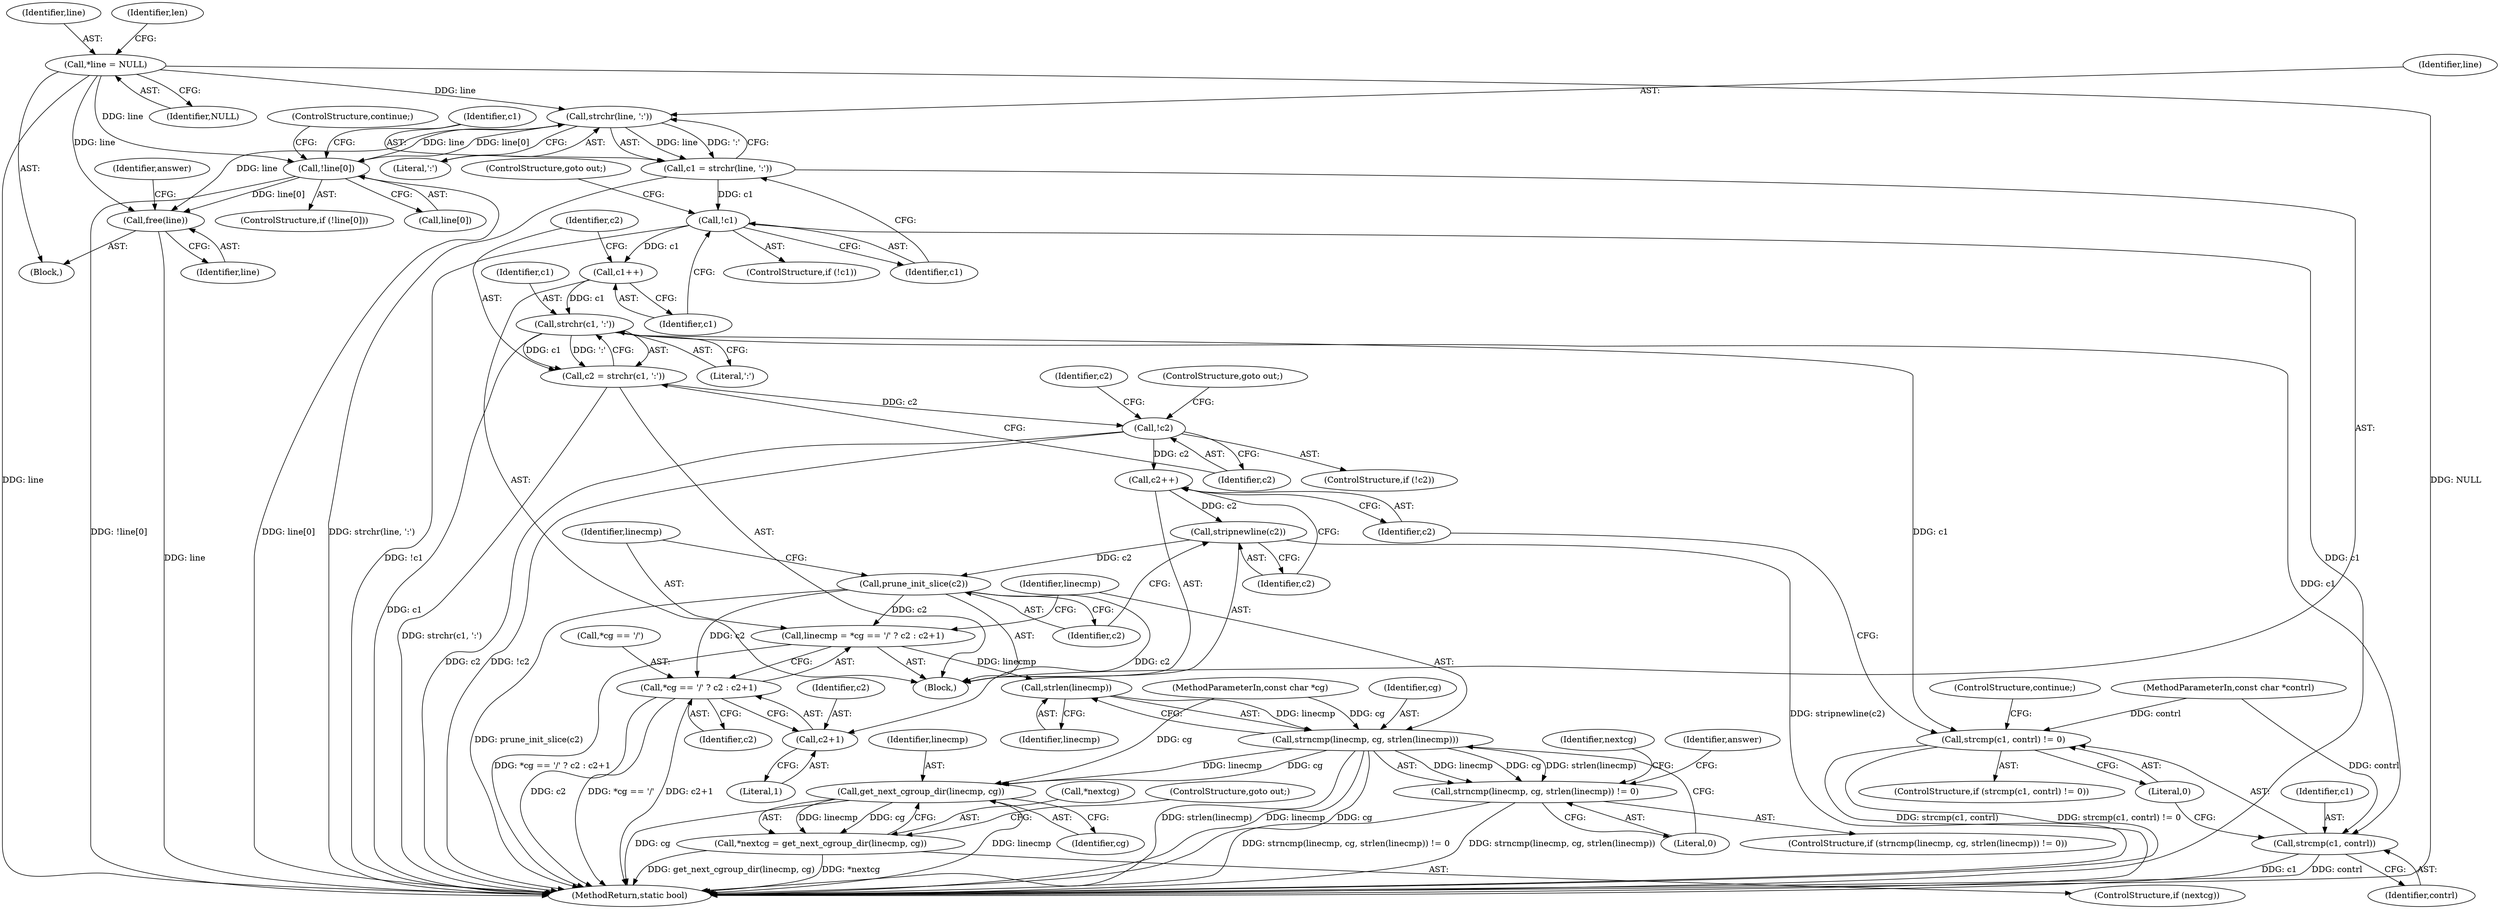 digraph "1_lxcfs_a8b6c3e0537e90fba3c55910fd1b7229d54a60a7@API" {
"1000170" [label="(Call,strchr(line, ':'))"];
"1000163" [label="(Call,!line[0])"];
"1000114" [label="(Call,*line = NULL)"];
"1000170" [label="(Call,strchr(line, ':'))"];
"1000168" [label="(Call,c1 = strchr(line, ':'))"];
"1000174" [label="(Call,!c1)"];
"1000177" [label="(Call,c1++)"];
"1000181" [label="(Call,strchr(c1, ':'))"];
"1000179" [label="(Call,c2 = strchr(c1, ':'))"];
"1000185" [label="(Call,!c2)"];
"1000199" [label="(Call,c2++)"];
"1000201" [label="(Call,stripnewline(c2))"];
"1000203" [label="(Call,prune_init_slice(c2))"];
"1000205" [label="(Call,linecmp = *cg == '/' ? c2 : c2+1)"];
"1000221" [label="(Call,strlen(linecmp))"];
"1000218" [label="(Call,strncmp(linecmp, cg, strlen(linecmp)))"];
"1000217" [label="(Call,strncmp(linecmp, cg, strlen(linecmp)) != 0)"];
"1000230" [label="(Call,get_next_cgroup_dir(linecmp, cg))"];
"1000227" [label="(Call,*nextcg = get_next_cgroup_dir(linecmp, cg))"];
"1000207" [label="(Call,*cg == '/' ? c2 : c2+1)"];
"1000213" [label="(Call,c2+1)"];
"1000193" [label="(Call,strcmp(c1, contrl) != 0)"];
"1000194" [label="(Call,strcmp(c1, contrl))"];
"1000241" [label="(Call,free(line))"];
"1000180" [label="(Identifier,c2)"];
"1000241" [label="(Call,free(line))"];
"1000114" [label="(Call,*line = NULL)"];
"1000169" [label="(Identifier,c1)"];
"1000201" [label="(Call,stripnewline(c2))"];
"1000186" [label="(Identifier,c2)"];
"1000221" [label="(Call,strlen(linecmp))"];
"1000232" [label="(Identifier,cg)"];
"1000184" [label="(ControlStructure,if (!c2))"];
"1000179" [label="(Call,c2 = strchr(c1, ':'))"];
"1000167" [label="(ControlStructure,continue;)"];
"1000213" [label="(Call,c2+1)"];
"1000172" [label="(Literal,':')"];
"1000217" [label="(Call,strncmp(linecmp, cg, strlen(linecmp)) != 0)"];
"1000227" [label="(Call,*nextcg = get_next_cgroup_dir(linecmp, cg))"];
"1000226" [label="(Identifier,nextcg)"];
"1000228" [label="(Call,*nextcg)"];
"1000214" [label="(Identifier,c2)"];
"1000219" [label="(Identifier,linecmp)"];
"1000216" [label="(ControlStructure,if (strncmp(linecmp, cg, strlen(linecmp)) != 0))"];
"1000104" [label="(MethodParameterIn,const char *cg)"];
"1000193" [label="(Call,strcmp(c1, contrl) != 0)"];
"1000245" [label="(MethodReturn,static bool)"];
"1000174" [label="(Call,!c1)"];
"1000116" [label="(Identifier,NULL)"];
"1000178" [label="(Identifier,c1)"];
"1000204" [label="(Identifier,c2)"];
"1000230" [label="(Call,get_next_cgroup_dir(linecmp, cg))"];
"1000215" [label="(Literal,1)"];
"1000199" [label="(Call,c2++)"];
"1000233" [label="(ControlStructure,goto out;)"];
"1000177" [label="(Call,c1++)"];
"1000181" [label="(Call,strchr(c1, ':'))"];
"1000115" [label="(Identifier,line)"];
"1000196" [label="(Identifier,contrl)"];
"1000212" [label="(Identifier,c2)"];
"1000225" [label="(ControlStructure,if (nextcg))"];
"1000235" [label="(Identifier,answer)"];
"1000187" [label="(ControlStructure,goto out;)"];
"1000200" [label="(Identifier,c2)"];
"1000220" [label="(Identifier,cg)"];
"1000164" [label="(Call,line[0])"];
"1000198" [label="(ControlStructure,continue;)"];
"1000163" [label="(Call,!line[0])"];
"1000231" [label="(Identifier,linecmp)"];
"1000103" [label="(MethodParameterIn,const char *contrl)"];
"1000195" [label="(Identifier,c1)"];
"1000207" [label="(Call,*cg == '/' ? c2 : c2+1)"];
"1000185" [label="(Call,!c2)"];
"1000175" [label="(Identifier,c1)"];
"1000194" [label="(Call,strcmp(c1, contrl))"];
"1000203" [label="(Call,prune_init_slice(c2))"];
"1000170" [label="(Call,strchr(line, ':'))"];
"1000176" [label="(ControlStructure,goto out;)"];
"1000173" [label="(ControlStructure,if (!c1))"];
"1000208" [label="(Call,*cg == '/')"];
"1000205" [label="(Call,linecmp = *cg == '/' ? c2 : c2+1)"];
"1000192" [label="(ControlStructure,if (strcmp(c1, contrl) != 0))"];
"1000244" [label="(Identifier,answer)"];
"1000158" [label="(Block,)"];
"1000197" [label="(Literal,0)"];
"1000222" [label="(Identifier,linecmp)"];
"1000182" [label="(Identifier,c1)"];
"1000202" [label="(Identifier,c2)"];
"1000242" [label="(Identifier,line)"];
"1000171" [label="(Identifier,line)"];
"1000168" [label="(Call,c1 = strchr(line, ':'))"];
"1000119" [label="(Identifier,len)"];
"1000183" [label="(Literal,':')"];
"1000190" [label="(Identifier,c2)"];
"1000162" [label="(ControlStructure,if (!line[0]))"];
"1000218" [label="(Call,strncmp(linecmp, cg, strlen(linecmp)))"];
"1000223" [label="(Literal,0)"];
"1000206" [label="(Identifier,linecmp)"];
"1000106" [label="(Block,)"];
"1000170" -> "1000168"  [label="AST: "];
"1000170" -> "1000172"  [label="CFG: "];
"1000171" -> "1000170"  [label="AST: "];
"1000172" -> "1000170"  [label="AST: "];
"1000168" -> "1000170"  [label="CFG: "];
"1000170" -> "1000163"  [label="DDG: line"];
"1000170" -> "1000168"  [label="DDG: line"];
"1000170" -> "1000168"  [label="DDG: ':'"];
"1000163" -> "1000170"  [label="DDG: line[0]"];
"1000114" -> "1000170"  [label="DDG: line"];
"1000170" -> "1000241"  [label="DDG: line"];
"1000163" -> "1000162"  [label="AST: "];
"1000163" -> "1000164"  [label="CFG: "];
"1000164" -> "1000163"  [label="AST: "];
"1000167" -> "1000163"  [label="CFG: "];
"1000169" -> "1000163"  [label="CFG: "];
"1000163" -> "1000245"  [label="DDG: line[0]"];
"1000163" -> "1000245"  [label="DDG: !line[0]"];
"1000114" -> "1000163"  [label="DDG: line"];
"1000163" -> "1000241"  [label="DDG: line[0]"];
"1000114" -> "1000106"  [label="AST: "];
"1000114" -> "1000116"  [label="CFG: "];
"1000115" -> "1000114"  [label="AST: "];
"1000116" -> "1000114"  [label="AST: "];
"1000119" -> "1000114"  [label="CFG: "];
"1000114" -> "1000245"  [label="DDG: line"];
"1000114" -> "1000245"  [label="DDG: NULL"];
"1000114" -> "1000241"  [label="DDG: line"];
"1000168" -> "1000158"  [label="AST: "];
"1000169" -> "1000168"  [label="AST: "];
"1000175" -> "1000168"  [label="CFG: "];
"1000168" -> "1000245"  [label="DDG: strchr(line, ':')"];
"1000168" -> "1000174"  [label="DDG: c1"];
"1000174" -> "1000173"  [label="AST: "];
"1000174" -> "1000175"  [label="CFG: "];
"1000175" -> "1000174"  [label="AST: "];
"1000176" -> "1000174"  [label="CFG: "];
"1000178" -> "1000174"  [label="CFG: "];
"1000174" -> "1000245"  [label="DDG: !c1"];
"1000174" -> "1000245"  [label="DDG: c1"];
"1000174" -> "1000177"  [label="DDG: c1"];
"1000177" -> "1000158"  [label="AST: "];
"1000177" -> "1000178"  [label="CFG: "];
"1000178" -> "1000177"  [label="AST: "];
"1000180" -> "1000177"  [label="CFG: "];
"1000177" -> "1000181"  [label="DDG: c1"];
"1000181" -> "1000179"  [label="AST: "];
"1000181" -> "1000183"  [label="CFG: "];
"1000182" -> "1000181"  [label="AST: "];
"1000183" -> "1000181"  [label="AST: "];
"1000179" -> "1000181"  [label="CFG: "];
"1000181" -> "1000245"  [label="DDG: c1"];
"1000181" -> "1000179"  [label="DDG: c1"];
"1000181" -> "1000179"  [label="DDG: ':'"];
"1000181" -> "1000193"  [label="DDG: c1"];
"1000181" -> "1000194"  [label="DDG: c1"];
"1000179" -> "1000158"  [label="AST: "];
"1000180" -> "1000179"  [label="AST: "];
"1000186" -> "1000179"  [label="CFG: "];
"1000179" -> "1000245"  [label="DDG: strchr(c1, ':')"];
"1000179" -> "1000185"  [label="DDG: c2"];
"1000185" -> "1000184"  [label="AST: "];
"1000185" -> "1000186"  [label="CFG: "];
"1000186" -> "1000185"  [label="AST: "];
"1000187" -> "1000185"  [label="CFG: "];
"1000190" -> "1000185"  [label="CFG: "];
"1000185" -> "1000245"  [label="DDG: !c2"];
"1000185" -> "1000245"  [label="DDG: c2"];
"1000185" -> "1000199"  [label="DDG: c2"];
"1000199" -> "1000158"  [label="AST: "];
"1000199" -> "1000200"  [label="CFG: "];
"1000200" -> "1000199"  [label="AST: "];
"1000202" -> "1000199"  [label="CFG: "];
"1000199" -> "1000201"  [label="DDG: c2"];
"1000201" -> "1000158"  [label="AST: "];
"1000201" -> "1000202"  [label="CFG: "];
"1000202" -> "1000201"  [label="AST: "];
"1000204" -> "1000201"  [label="CFG: "];
"1000201" -> "1000245"  [label="DDG: stripnewline(c2)"];
"1000201" -> "1000203"  [label="DDG: c2"];
"1000203" -> "1000158"  [label="AST: "];
"1000203" -> "1000204"  [label="CFG: "];
"1000204" -> "1000203"  [label="AST: "];
"1000206" -> "1000203"  [label="CFG: "];
"1000203" -> "1000245"  [label="DDG: prune_init_slice(c2)"];
"1000203" -> "1000205"  [label="DDG: c2"];
"1000203" -> "1000207"  [label="DDG: c2"];
"1000203" -> "1000213"  [label="DDG: c2"];
"1000205" -> "1000158"  [label="AST: "];
"1000205" -> "1000207"  [label="CFG: "];
"1000206" -> "1000205"  [label="AST: "];
"1000207" -> "1000205"  [label="AST: "];
"1000219" -> "1000205"  [label="CFG: "];
"1000205" -> "1000245"  [label="DDG: *cg == '/' ? c2 : c2+1"];
"1000205" -> "1000221"  [label="DDG: linecmp"];
"1000221" -> "1000218"  [label="AST: "];
"1000221" -> "1000222"  [label="CFG: "];
"1000222" -> "1000221"  [label="AST: "];
"1000218" -> "1000221"  [label="CFG: "];
"1000221" -> "1000218"  [label="DDG: linecmp"];
"1000218" -> "1000217"  [label="AST: "];
"1000219" -> "1000218"  [label="AST: "];
"1000220" -> "1000218"  [label="AST: "];
"1000223" -> "1000218"  [label="CFG: "];
"1000218" -> "1000245"  [label="DDG: strlen(linecmp)"];
"1000218" -> "1000245"  [label="DDG: linecmp"];
"1000218" -> "1000245"  [label="DDG: cg"];
"1000218" -> "1000217"  [label="DDG: linecmp"];
"1000218" -> "1000217"  [label="DDG: cg"];
"1000218" -> "1000217"  [label="DDG: strlen(linecmp)"];
"1000104" -> "1000218"  [label="DDG: cg"];
"1000218" -> "1000230"  [label="DDG: linecmp"];
"1000218" -> "1000230"  [label="DDG: cg"];
"1000217" -> "1000216"  [label="AST: "];
"1000217" -> "1000223"  [label="CFG: "];
"1000223" -> "1000217"  [label="AST: "];
"1000226" -> "1000217"  [label="CFG: "];
"1000235" -> "1000217"  [label="CFG: "];
"1000217" -> "1000245"  [label="DDG: strncmp(linecmp, cg, strlen(linecmp)) != 0"];
"1000217" -> "1000245"  [label="DDG: strncmp(linecmp, cg, strlen(linecmp))"];
"1000230" -> "1000227"  [label="AST: "];
"1000230" -> "1000232"  [label="CFG: "];
"1000231" -> "1000230"  [label="AST: "];
"1000232" -> "1000230"  [label="AST: "];
"1000227" -> "1000230"  [label="CFG: "];
"1000230" -> "1000245"  [label="DDG: linecmp"];
"1000230" -> "1000245"  [label="DDG: cg"];
"1000230" -> "1000227"  [label="DDG: linecmp"];
"1000230" -> "1000227"  [label="DDG: cg"];
"1000104" -> "1000230"  [label="DDG: cg"];
"1000227" -> "1000225"  [label="AST: "];
"1000228" -> "1000227"  [label="AST: "];
"1000233" -> "1000227"  [label="CFG: "];
"1000227" -> "1000245"  [label="DDG: *nextcg"];
"1000227" -> "1000245"  [label="DDG: get_next_cgroup_dir(linecmp, cg)"];
"1000207" -> "1000212"  [label="CFG: "];
"1000207" -> "1000213"  [label="CFG: "];
"1000208" -> "1000207"  [label="AST: "];
"1000212" -> "1000207"  [label="AST: "];
"1000213" -> "1000207"  [label="AST: "];
"1000207" -> "1000245"  [label="DDG: c2"];
"1000207" -> "1000245"  [label="DDG: *cg == '/'"];
"1000207" -> "1000245"  [label="DDG: c2+1"];
"1000213" -> "1000215"  [label="CFG: "];
"1000214" -> "1000213"  [label="AST: "];
"1000215" -> "1000213"  [label="AST: "];
"1000193" -> "1000192"  [label="AST: "];
"1000193" -> "1000197"  [label="CFG: "];
"1000194" -> "1000193"  [label="AST: "];
"1000197" -> "1000193"  [label="AST: "];
"1000198" -> "1000193"  [label="CFG: "];
"1000200" -> "1000193"  [label="CFG: "];
"1000193" -> "1000245"  [label="DDG: strcmp(c1, contrl)"];
"1000193" -> "1000245"  [label="DDG: strcmp(c1, contrl) != 0"];
"1000103" -> "1000193"  [label="DDG: contrl"];
"1000194" -> "1000196"  [label="CFG: "];
"1000195" -> "1000194"  [label="AST: "];
"1000196" -> "1000194"  [label="AST: "];
"1000197" -> "1000194"  [label="CFG: "];
"1000194" -> "1000245"  [label="DDG: c1"];
"1000194" -> "1000245"  [label="DDG: contrl"];
"1000103" -> "1000194"  [label="DDG: contrl"];
"1000241" -> "1000106"  [label="AST: "];
"1000241" -> "1000242"  [label="CFG: "];
"1000242" -> "1000241"  [label="AST: "];
"1000244" -> "1000241"  [label="CFG: "];
"1000241" -> "1000245"  [label="DDG: line"];
}
